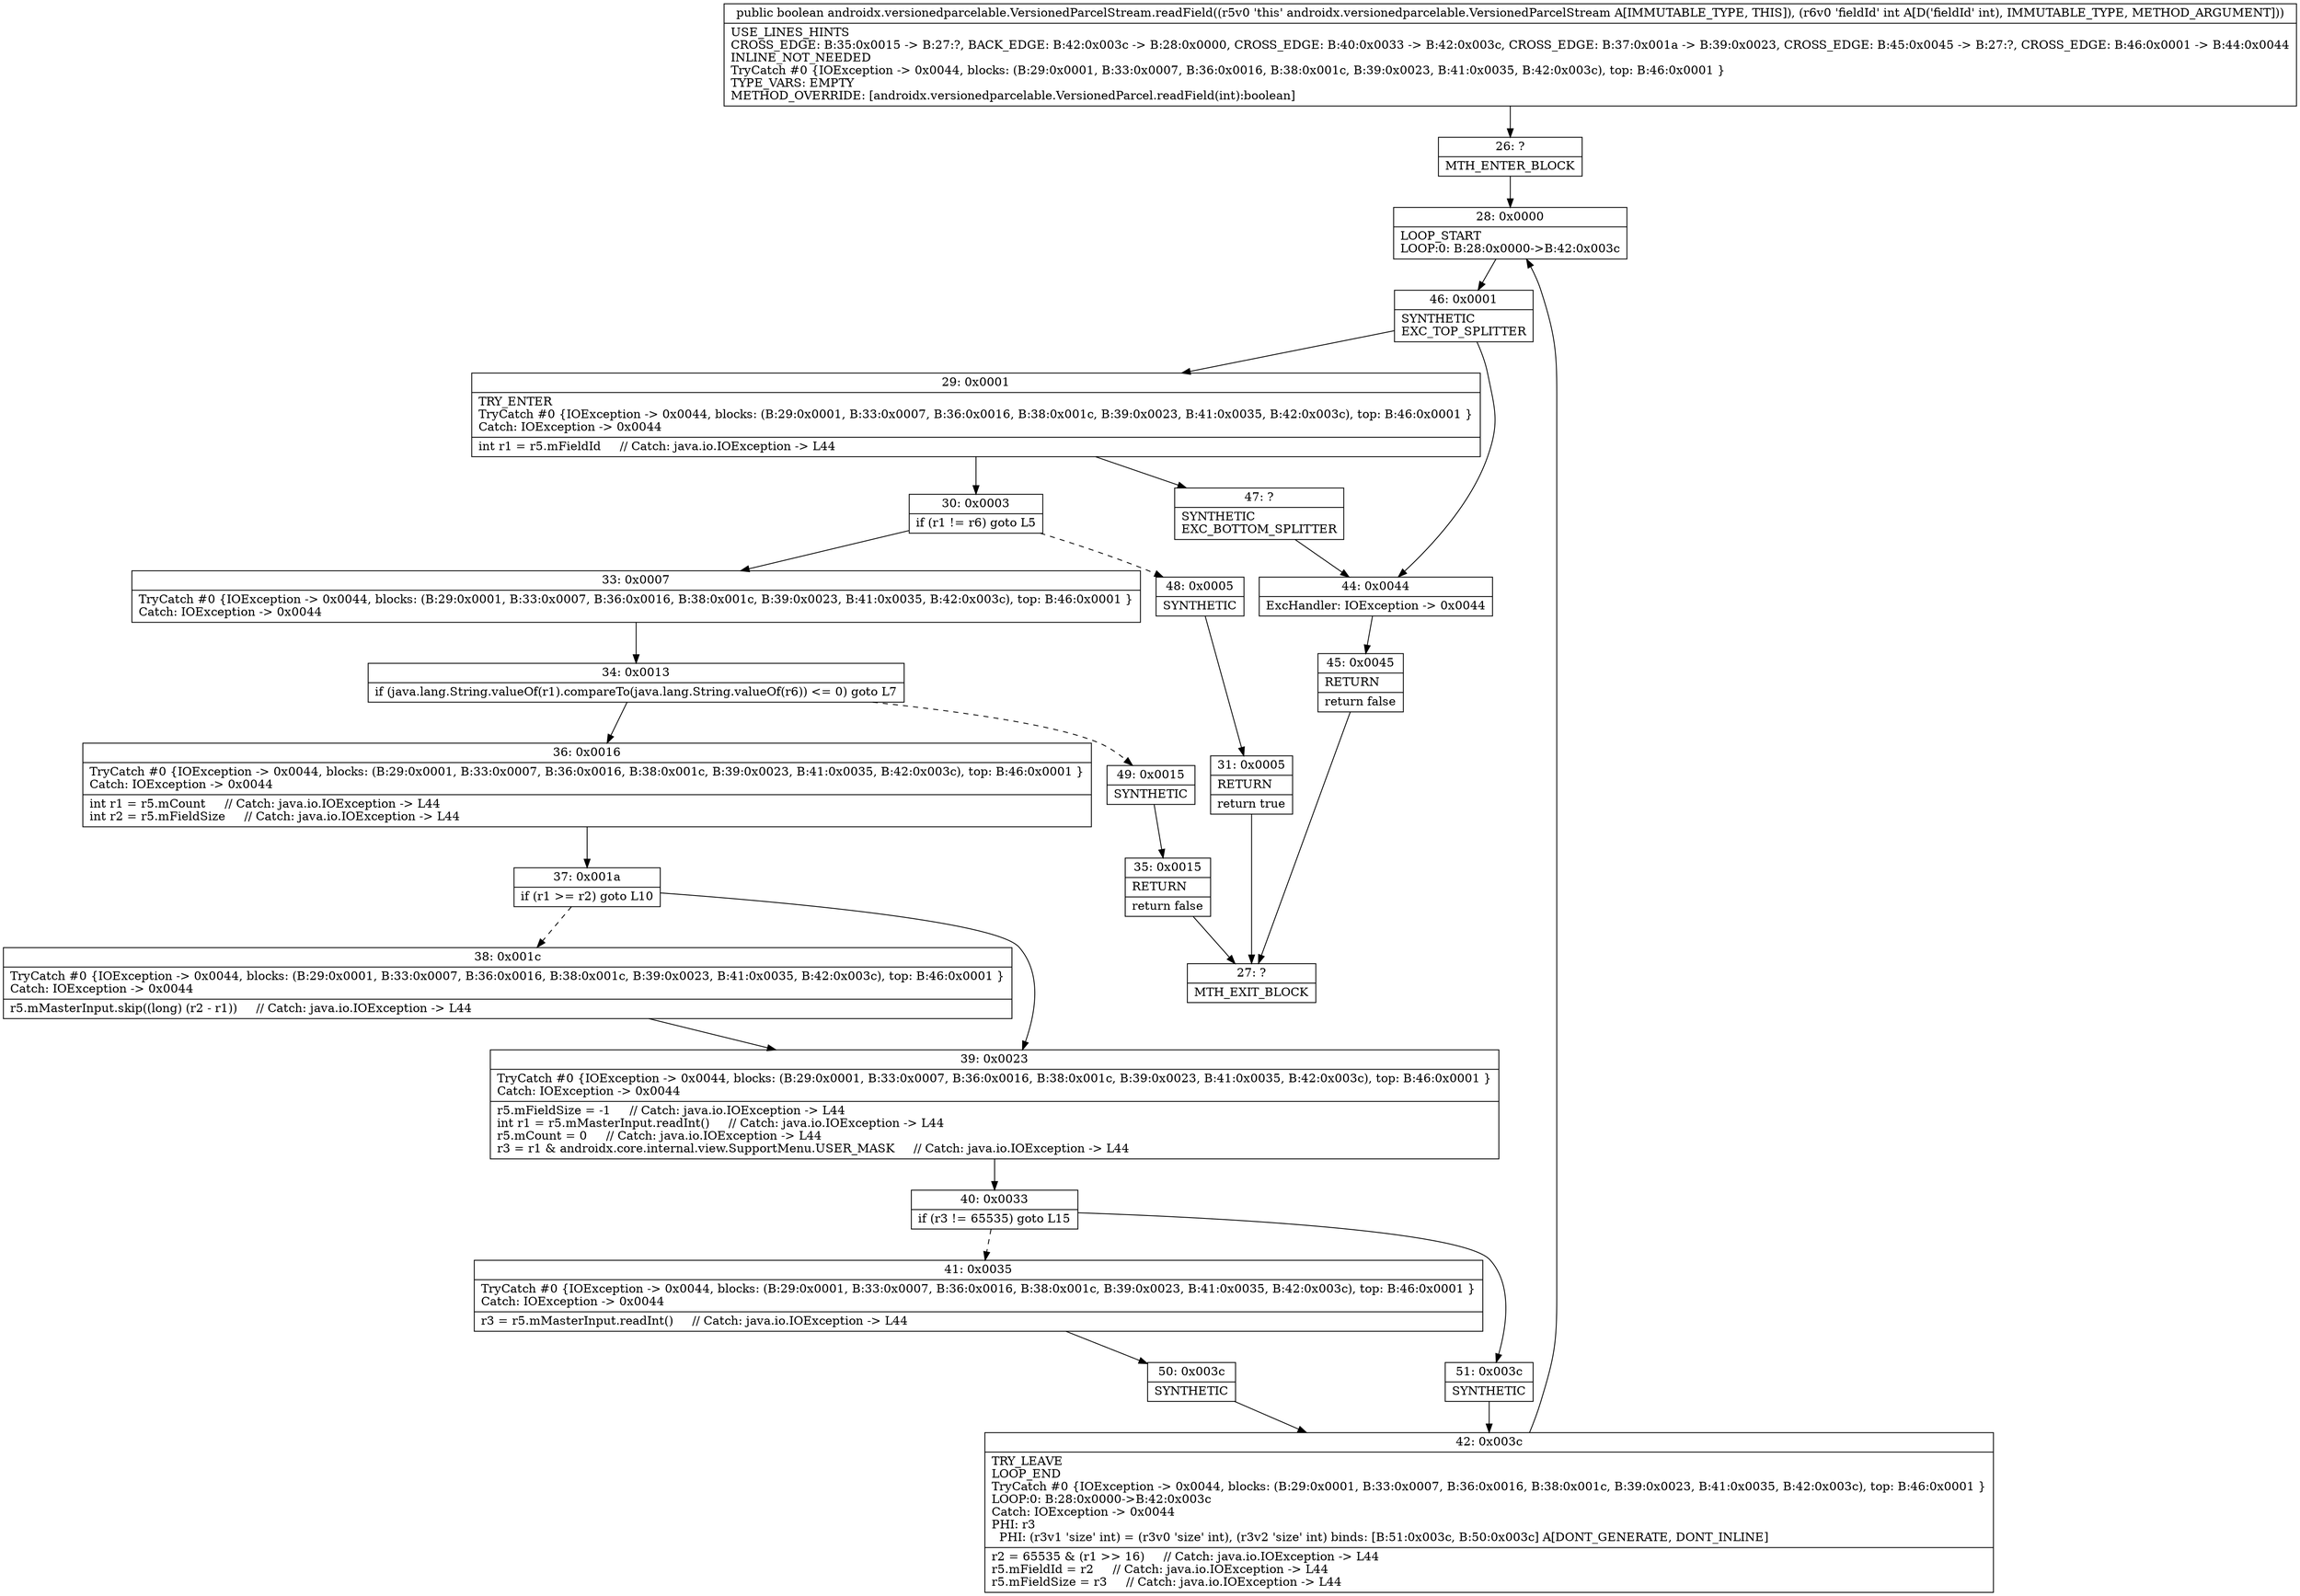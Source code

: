 digraph "CFG forandroidx.versionedparcelable.VersionedParcelStream.readField(I)Z" {
Node_26 [shape=record,label="{26\:\ ?|MTH_ENTER_BLOCK\l}"];
Node_28 [shape=record,label="{28\:\ 0x0000|LOOP_START\lLOOP:0: B:28:0x0000\-\>B:42:0x003c\l}"];
Node_46 [shape=record,label="{46\:\ 0x0001|SYNTHETIC\lEXC_TOP_SPLITTER\l}"];
Node_29 [shape=record,label="{29\:\ 0x0001|TRY_ENTER\lTryCatch #0 \{IOException \-\> 0x0044, blocks: (B:29:0x0001, B:33:0x0007, B:36:0x0016, B:38:0x001c, B:39:0x0023, B:41:0x0035, B:42:0x003c), top: B:46:0x0001 \}\lCatch: IOException \-\> 0x0044\l|int r1 = r5.mFieldId     \/\/ Catch: java.io.IOException \-\> L44\l}"];
Node_30 [shape=record,label="{30\:\ 0x0003|if (r1 != r6) goto L5\l}"];
Node_33 [shape=record,label="{33\:\ 0x0007|TryCatch #0 \{IOException \-\> 0x0044, blocks: (B:29:0x0001, B:33:0x0007, B:36:0x0016, B:38:0x001c, B:39:0x0023, B:41:0x0035, B:42:0x003c), top: B:46:0x0001 \}\lCatch: IOException \-\> 0x0044\l}"];
Node_34 [shape=record,label="{34\:\ 0x0013|if (java.lang.String.valueOf(r1).compareTo(java.lang.String.valueOf(r6)) \<= 0) goto L7\l}"];
Node_36 [shape=record,label="{36\:\ 0x0016|TryCatch #0 \{IOException \-\> 0x0044, blocks: (B:29:0x0001, B:33:0x0007, B:36:0x0016, B:38:0x001c, B:39:0x0023, B:41:0x0035, B:42:0x003c), top: B:46:0x0001 \}\lCatch: IOException \-\> 0x0044\l|int r1 = r5.mCount     \/\/ Catch: java.io.IOException \-\> L44\lint r2 = r5.mFieldSize     \/\/ Catch: java.io.IOException \-\> L44\l}"];
Node_37 [shape=record,label="{37\:\ 0x001a|if (r1 \>= r2) goto L10\l}"];
Node_38 [shape=record,label="{38\:\ 0x001c|TryCatch #0 \{IOException \-\> 0x0044, blocks: (B:29:0x0001, B:33:0x0007, B:36:0x0016, B:38:0x001c, B:39:0x0023, B:41:0x0035, B:42:0x003c), top: B:46:0x0001 \}\lCatch: IOException \-\> 0x0044\l|r5.mMasterInput.skip((long) (r2 \- r1))     \/\/ Catch: java.io.IOException \-\> L44\l}"];
Node_39 [shape=record,label="{39\:\ 0x0023|TryCatch #0 \{IOException \-\> 0x0044, blocks: (B:29:0x0001, B:33:0x0007, B:36:0x0016, B:38:0x001c, B:39:0x0023, B:41:0x0035, B:42:0x003c), top: B:46:0x0001 \}\lCatch: IOException \-\> 0x0044\l|r5.mFieldSize = \-1     \/\/ Catch: java.io.IOException \-\> L44\lint r1 = r5.mMasterInput.readInt()     \/\/ Catch: java.io.IOException \-\> L44\lr5.mCount = 0     \/\/ Catch: java.io.IOException \-\> L44\lr3 = r1 & androidx.core.internal.view.SupportMenu.USER_MASK     \/\/ Catch: java.io.IOException \-\> L44\l}"];
Node_40 [shape=record,label="{40\:\ 0x0033|if (r3 != 65535) goto L15\l}"];
Node_41 [shape=record,label="{41\:\ 0x0035|TryCatch #0 \{IOException \-\> 0x0044, blocks: (B:29:0x0001, B:33:0x0007, B:36:0x0016, B:38:0x001c, B:39:0x0023, B:41:0x0035, B:42:0x003c), top: B:46:0x0001 \}\lCatch: IOException \-\> 0x0044\l|r3 = r5.mMasterInput.readInt()     \/\/ Catch: java.io.IOException \-\> L44\l}"];
Node_50 [shape=record,label="{50\:\ 0x003c|SYNTHETIC\l}"];
Node_42 [shape=record,label="{42\:\ 0x003c|TRY_LEAVE\lLOOP_END\lTryCatch #0 \{IOException \-\> 0x0044, blocks: (B:29:0x0001, B:33:0x0007, B:36:0x0016, B:38:0x001c, B:39:0x0023, B:41:0x0035, B:42:0x003c), top: B:46:0x0001 \}\lLOOP:0: B:28:0x0000\-\>B:42:0x003c\lCatch: IOException \-\> 0x0044\lPHI: r3 \l  PHI: (r3v1 'size' int) = (r3v0 'size' int), (r3v2 'size' int) binds: [B:51:0x003c, B:50:0x003c] A[DONT_GENERATE, DONT_INLINE]\l|r2 = 65535 & (r1 \>\> 16)     \/\/ Catch: java.io.IOException \-\> L44\lr5.mFieldId = r2     \/\/ Catch: java.io.IOException \-\> L44\lr5.mFieldSize = r3     \/\/ Catch: java.io.IOException \-\> L44\l}"];
Node_51 [shape=record,label="{51\:\ 0x003c|SYNTHETIC\l}"];
Node_49 [shape=record,label="{49\:\ 0x0015|SYNTHETIC\l}"];
Node_35 [shape=record,label="{35\:\ 0x0015|RETURN\l|return false\l}"];
Node_27 [shape=record,label="{27\:\ ?|MTH_EXIT_BLOCK\l}"];
Node_48 [shape=record,label="{48\:\ 0x0005|SYNTHETIC\l}"];
Node_31 [shape=record,label="{31\:\ 0x0005|RETURN\l|return true\l}"];
Node_47 [shape=record,label="{47\:\ ?|SYNTHETIC\lEXC_BOTTOM_SPLITTER\l}"];
Node_44 [shape=record,label="{44\:\ 0x0044|ExcHandler: IOException \-\> 0x0044\l}"];
Node_45 [shape=record,label="{45\:\ 0x0045|RETURN\l|return false\l}"];
MethodNode[shape=record,label="{public boolean androidx.versionedparcelable.VersionedParcelStream.readField((r5v0 'this' androidx.versionedparcelable.VersionedParcelStream A[IMMUTABLE_TYPE, THIS]), (r6v0 'fieldId' int A[D('fieldId' int), IMMUTABLE_TYPE, METHOD_ARGUMENT]))  | USE_LINES_HINTS\lCROSS_EDGE: B:35:0x0015 \-\> B:27:?, BACK_EDGE: B:42:0x003c \-\> B:28:0x0000, CROSS_EDGE: B:40:0x0033 \-\> B:42:0x003c, CROSS_EDGE: B:37:0x001a \-\> B:39:0x0023, CROSS_EDGE: B:45:0x0045 \-\> B:27:?, CROSS_EDGE: B:46:0x0001 \-\> B:44:0x0044\lINLINE_NOT_NEEDED\lTryCatch #0 \{IOException \-\> 0x0044, blocks: (B:29:0x0001, B:33:0x0007, B:36:0x0016, B:38:0x001c, B:39:0x0023, B:41:0x0035, B:42:0x003c), top: B:46:0x0001 \}\lTYPE_VARS: EMPTY\lMETHOD_OVERRIDE: [androidx.versionedparcelable.VersionedParcel.readField(int):boolean]\l}"];
MethodNode -> Node_26;Node_26 -> Node_28;
Node_28 -> Node_46;
Node_46 -> Node_29;
Node_46 -> Node_44;
Node_29 -> Node_30;
Node_29 -> Node_47;
Node_30 -> Node_33;
Node_30 -> Node_48[style=dashed];
Node_33 -> Node_34;
Node_34 -> Node_36;
Node_34 -> Node_49[style=dashed];
Node_36 -> Node_37;
Node_37 -> Node_38[style=dashed];
Node_37 -> Node_39;
Node_38 -> Node_39;
Node_39 -> Node_40;
Node_40 -> Node_41[style=dashed];
Node_40 -> Node_51;
Node_41 -> Node_50;
Node_50 -> Node_42;
Node_42 -> Node_28;
Node_51 -> Node_42;
Node_49 -> Node_35;
Node_35 -> Node_27;
Node_48 -> Node_31;
Node_31 -> Node_27;
Node_47 -> Node_44;
Node_44 -> Node_45;
Node_45 -> Node_27;
}

